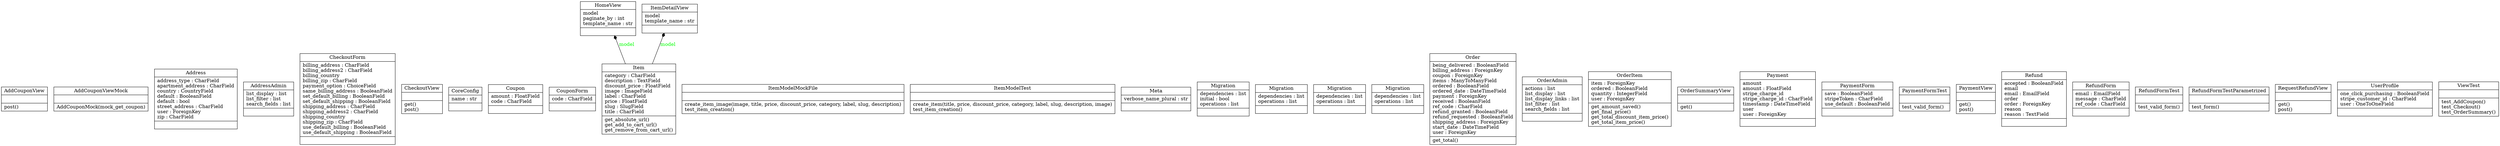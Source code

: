 digraph "classes" {
charset="utf-8"
rankdir=BT
"0" [label="{AddCouponView|\l|post()\l}", shape="record"];
"1" [label="{AddCouponViewMock|\l|AddCouponMock(mock_get_coupon)\l}", shape="record"];
"2" [label="{Address|address_type : CharField\lapartment_address : CharField\lcountry : CountryField\ldefault : BooleanField\ldefault : bool\lstreet_address : CharField\luser : ForeignKey\lzip : CharField\l|}", shape="record"];
"3" [label="{AddressAdmin|list_display : list\llist_filter : list\lsearch_fields : list\l|}", shape="record"];
"4" [label="{CheckoutForm|billing_address : CharField\lbilling_address2 : CharField\lbilling_country\lbilling_zip : CharField\lpayment_option : ChoiceField\lsame_billing_address : BooleanField\lset_default_billing : BooleanField\lset_default_shipping : BooleanField\lshipping_address : CharField\lshipping_address2 : CharField\lshipping_country\lshipping_zip : CharField\luse_default_billing : BooleanField\luse_default_shipping : BooleanField\l|}", shape="record"];
"5" [label="{CheckoutView|\l|get()\lpost()\l}", shape="record"];
"6" [label="{CoreConfig|name : str\l|}", shape="record"];
"7" [label="{Coupon|amount : FloatField\lcode : CharField\l|}", shape="record"];
"8" [label="{CouponForm|code : CharField\l|}", shape="record"];
"9" [label="{HomeView|model\lpaginate_by : int\ltemplate_name : str\l|}", shape="record"];
"10" [label="{Item|category : CharField\ldescription : TextField\ldiscount_price : FloatField\limage : ImageField\llabel : CharField\lprice : FloatField\lslug : SlugField\ltitle : CharField\l|get_absolute_url()\lget_add_to_cart_url()\lget_remove_from_cart_url()\l}", shape="record"];
"11" [label="{ItemDetailView|model\ltemplate_name : str\l|}", shape="record"];
"12" [label="{ItemModelMockFile|\l|create_item_image(image, title, price, discount_price, category, label, slug, description)\ltest_item_creation()\l}", shape="record"];
"13" [label="{ItemModelTest|\l|create_item(title, price, discount_price, category, label, slug, description, image)\ltest_item_creation()\l}", shape="record"];
"14" [label="{Meta|verbose_name_plural : str\l|}", shape="record"];
"15" [label="{Migration|dependencies : list\linitial : bool\loperations : list\l|}", shape="record"];
"16" [label="{Migration|dependencies : list\loperations : list\l|}", shape="record"];
"17" [label="{Migration|dependencies : list\loperations : list\l|}", shape="record"];
"18" [label="{Migration|dependencies : list\loperations : list\l|}", shape="record"];
"19" [label="{Order|being_delivered : BooleanField\lbilling_address : ForeignKey\lcoupon : ForeignKey\litems : ManyToManyField\lordered : BooleanField\lordered_date : DateTimeField\lpayment : ForeignKey\lreceived : BooleanField\lref_code : CharField\lrefund_granted : BooleanField\lrefund_requested : BooleanField\lshipping_address : ForeignKey\lstart_date : DateTimeField\luser : ForeignKey\l|get_total()\l}", shape="record"];
"20" [label="{OrderAdmin|actions : list\llist_display : list\llist_display_links : list\llist_filter : list\lsearch_fields : list\l|}", shape="record"];
"21" [label="{OrderItem|item : ForeignKey\lordered : BooleanField\lquantity : IntegerField\luser : ForeignKey\l|get_amount_saved()\lget_final_price()\lget_total_discount_item_price()\lget_total_item_price()\l}", shape="record"];
"22" [label="{OrderSummaryView|\l|get()\l}", shape="record"];
"23" [label="{Payment|amount\lamount : FloatField\lstripe_charge_id\lstripe_charge_id : CharField\ltimestamp : DateTimeField\luser\luser : ForeignKey\l|}", shape="record"];
"24" [label="{PaymentForm|save : BooleanField\lstripeToken : CharField\luse_default : BooleanField\l|}", shape="record"];
"25" [label="{PaymentFormTest|\l|test_valid_form()\l}", shape="record"];
"26" [label="{PaymentView|\l|get()\lpost()\l}", shape="record"];
"27" [label="{Refund|accepted : BooleanField\lemail\lemail : EmailField\lorder\lorder : ForeignKey\lreason\lreason : TextField\l|}", shape="record"];
"28" [label="{RefundForm|email : EmailField\lmessage : CharField\lref_code : CharField\l|}", shape="record"];
"29" [label="{RefundFormTest|\l|test_valid_form()\l}", shape="record"];
"30" [label="{RefundFormTestParametrized|\l|test_form()\l}", shape="record"];
"31" [label="{RequestRefundView|\l|get()\lpost()\l}", shape="record"];
"32" [label="{UserProfile|one_click_purchasing : BooleanField\lstripe_customer_id : CharField\luser : OneToOneField\l|}", shape="record"];
"33" [label="{ViewTest|\l|test_AddCoupon()\ltest_Checkout()\ltest_OrderSummary()\l}", shape="record"];
"10" -> "9" [arrowhead="diamond", arrowtail="none", fontcolor="green", label="model", style="solid"];
"10" -> "11" [arrowhead="diamond", arrowtail="none", fontcolor="green", label="model", style="solid"];
}
